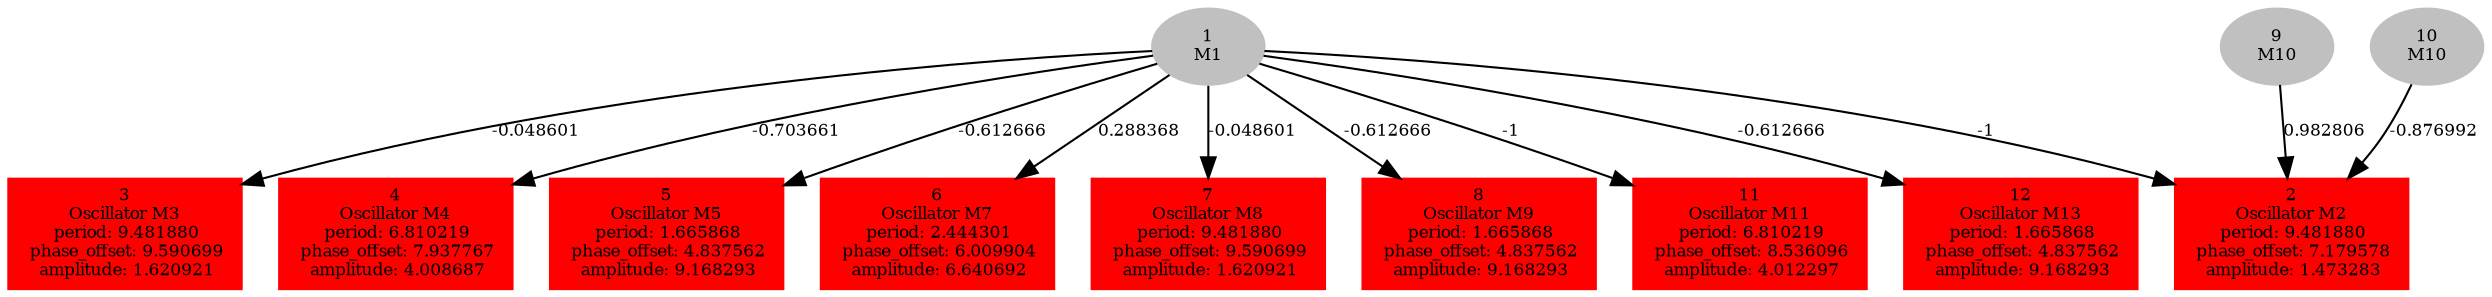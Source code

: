  digraph g{ forcelabels=true;
1[label=<1<BR/>M1>,color="grey",style=filled,fontsize=8];
2 [label=<2<BR />Oscillator M2<BR /> period: 9.481880<BR /> phase_offset: 7.179578<BR /> amplitude: 1.473283>, shape=box,color=red,style=filled,fontsize=8];3 [label=<3<BR />Oscillator M3<BR /> period: 9.481880<BR /> phase_offset: 9.590699<BR /> amplitude: 1.620921>, shape=box,color=red,style=filled,fontsize=8];4 [label=<4<BR />Oscillator M4<BR /> period: 6.810219<BR /> phase_offset: 7.937767<BR /> amplitude: 4.008687>, shape=box,color=red,style=filled,fontsize=8];5 [label=<5<BR />Oscillator M5<BR /> period: 1.665868<BR /> phase_offset: 4.837562<BR /> amplitude: 9.168293>, shape=box,color=red,style=filled,fontsize=8];6 [label=<6<BR />Oscillator M7<BR /> period: 2.444301<BR /> phase_offset: 6.009904<BR /> amplitude: 6.640692>, shape=box,color=red,style=filled,fontsize=8];7 [label=<7<BR />Oscillator M8<BR /> period: 9.481880<BR /> phase_offset: 9.590699<BR /> amplitude: 1.620921>, shape=box,color=red,style=filled,fontsize=8];8 [label=<8<BR />Oscillator M9<BR /> period: 1.665868<BR /> phase_offset: 4.837562<BR /> amplitude: 9.168293>, shape=box,color=red,style=filled,fontsize=8];9[label=<9<BR/>M10>,color="grey",style=filled,fontsize=8];
10[label=<10<BR/>M10>,color="grey",style=filled,fontsize=8];
11 [label=<11<BR />Oscillator M11<BR /> period: 6.810219<BR /> phase_offset: 8.536096<BR /> amplitude: 4.012297>, shape=box,color=red,style=filled,fontsize=8];12 [label=<12<BR />Oscillator M13<BR /> period: 1.665868<BR /> phase_offset: 4.837562<BR /> amplitude: 9.168293>, shape=box,color=red,style=filled,fontsize=8];1 -> 2[label="-1 ",fontsize="8"];
1 -> 3[label="-0.048601 ",fontsize="8"];
1 -> 4[label="-0.703661 ",fontsize="8"];
1 -> 5[label="-0.612666 ",fontsize="8"];
1 -> 6[label="0.288368 ",fontsize="8"];
1 -> 7[label="-0.048601 ",fontsize="8"];
1 -> 8[label="-0.612666 ",fontsize="8"];
1 -> 11[label="-1 ",fontsize="8"];
1 -> 12[label="-0.612666 ",fontsize="8"];
9 -> 2[label="0.982806 ",fontsize="8"];
10 -> 2[label="-0.876992 ",fontsize="8"];
 }
